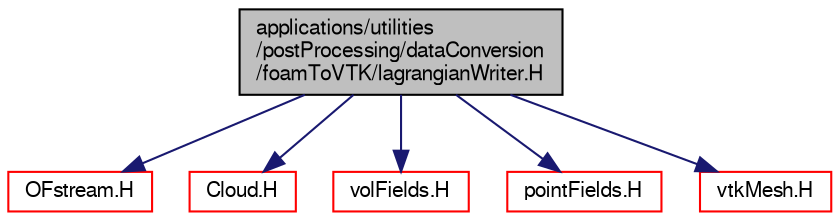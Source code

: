 digraph "applications/utilities/postProcessing/dataConversion/foamToVTK/lagrangianWriter.H"
{
  bgcolor="transparent";
  edge [fontname="FreeSans",fontsize="10",labelfontname="FreeSans",labelfontsize="10"];
  node [fontname="FreeSans",fontsize="10",shape=record];
  Node0 [label="applications/utilities\l/postProcessing/dataConversion\l/foamToVTK/lagrangianWriter.H",height=0.2,width=0.4,color="black", fillcolor="grey75", style="filled", fontcolor="black"];
  Node0 -> Node1 [color="midnightblue",fontsize="10",style="solid",fontname="FreeSans"];
  Node1 [label="OFstream.H",height=0.2,width=0.4,color="red",URL="$a09065.html"];
  Node0 -> Node41 [color="midnightblue",fontsize="10",style="solid",fontname="FreeSans"];
  Node41 [label="Cloud.H",height=0.2,width=0.4,color="red",URL="$a04847.html"];
  Node0 -> Node225 [color="midnightblue",fontsize="10",style="solid",fontname="FreeSans"];
  Node225 [label="volFields.H",height=0.2,width=0.4,color="red",URL="$a02750.html"];
  Node0 -> Node305 [color="midnightblue",fontsize="10",style="solid",fontname="FreeSans"];
  Node305 [label="pointFields.H",height=0.2,width=0.4,color="red",URL="$a09881.html"];
  Node0 -> Node315 [color="midnightblue",fontsize="10",style="solid",fontname="FreeSans"];
  Node315 [label="vtkMesh.H",height=0.2,width=0.4,color="red",URL="$a38912.html"];
}
